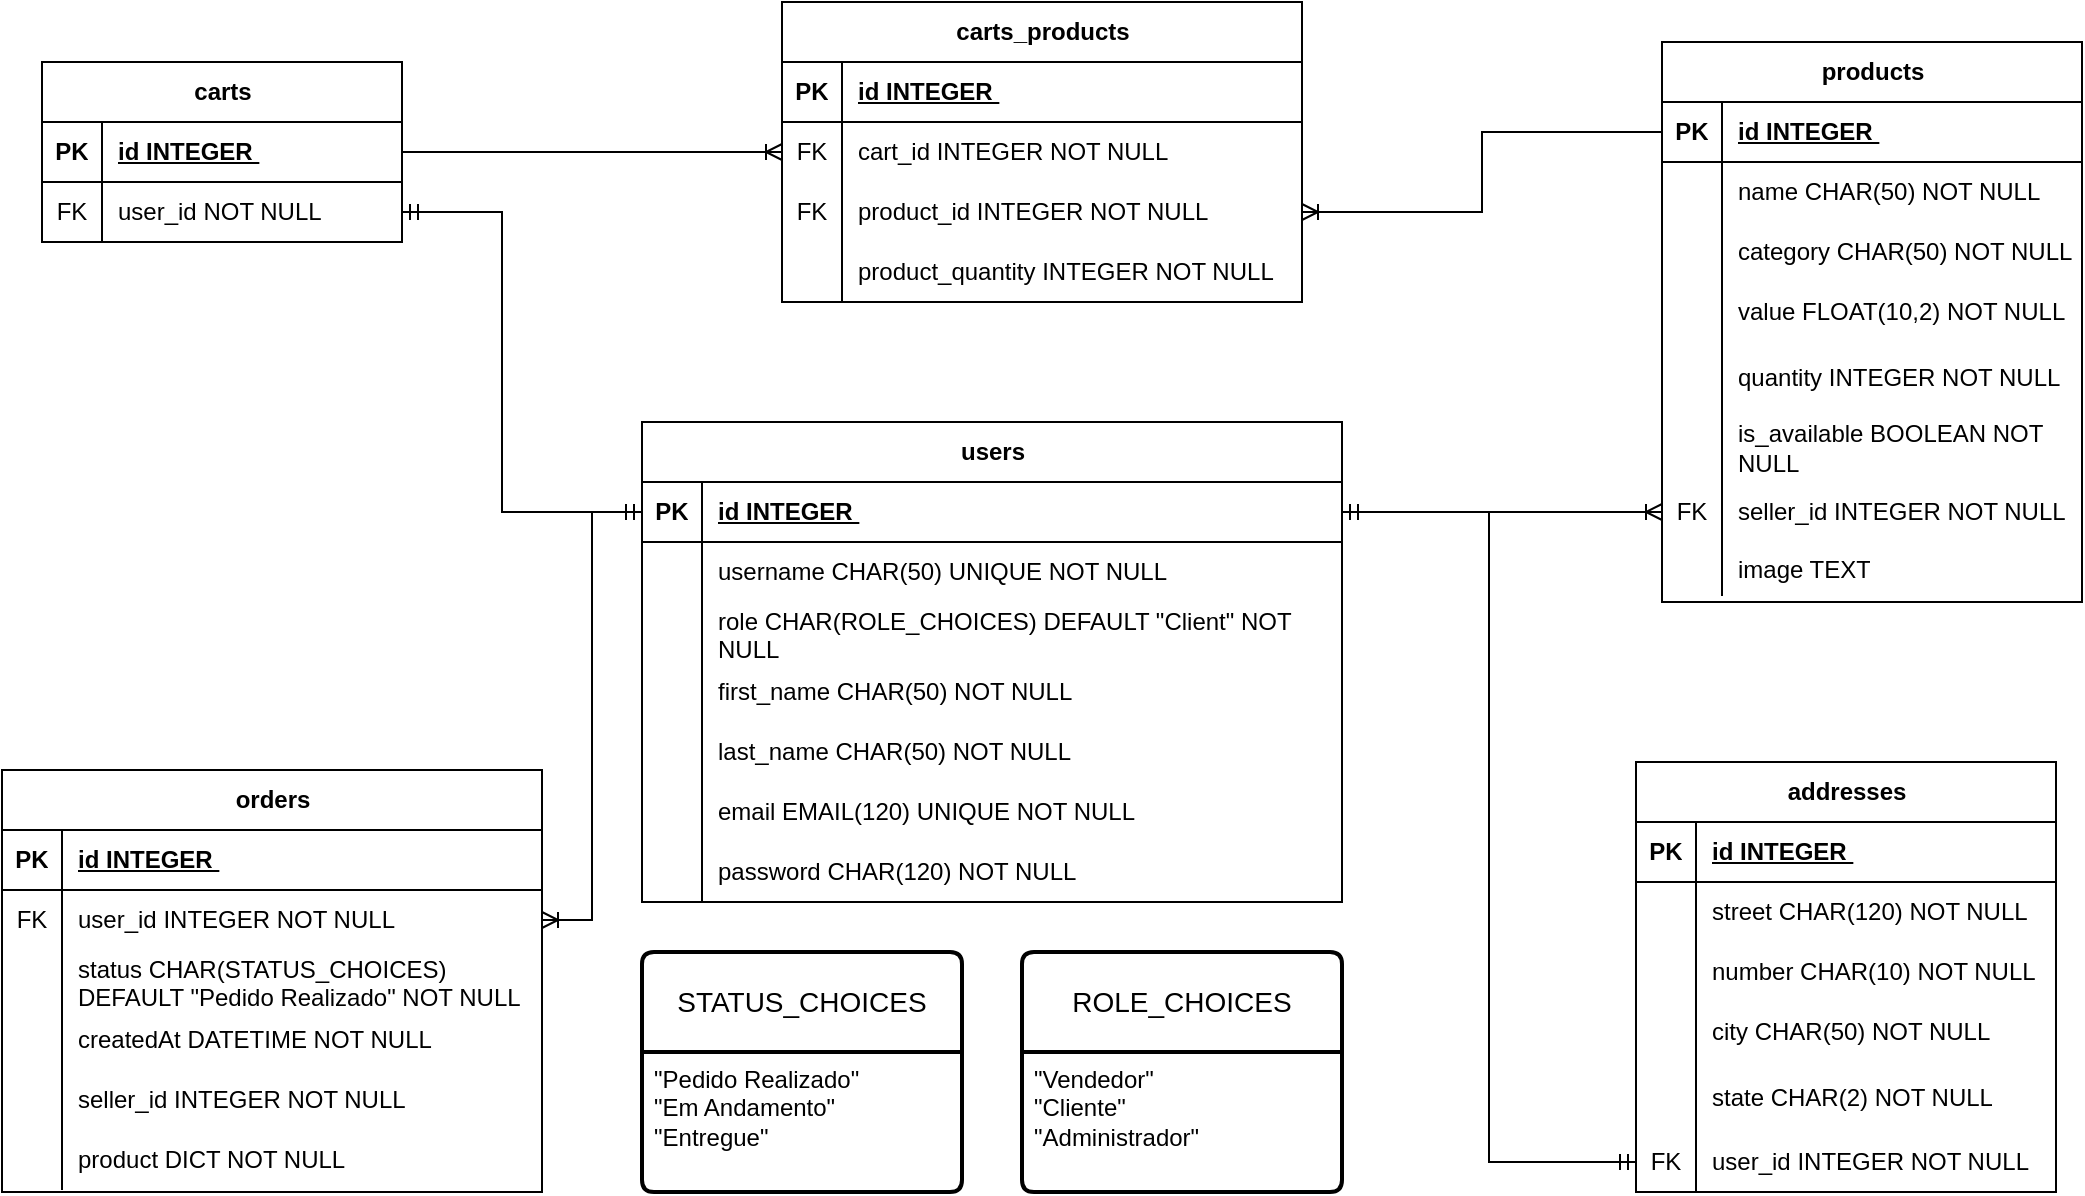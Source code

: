 <mxfile version="21.2.7" type="google">
  <diagram name="Página-1" id="wiOnTfzAN_VWHXaBiner">
    <mxGraphModel grid="1" page="1" gridSize="10" guides="1" tooltips="1" connect="1" arrows="1" fold="1" pageScale="1" pageWidth="827" pageHeight="1169" math="0" shadow="0">
      <root>
        <mxCell id="0" />
        <mxCell id="1" parent="0" />
        <mxCell id="f3DHk12Ng8dLgHjYVLxS-56" value="users" style="shape=table;startSize=30;container=1;collapsible=1;childLayout=tableLayout;fixedRows=1;rowLines=0;fontStyle=1;align=center;resizeLast=1;html=1;" vertex="1" parent="1">
          <mxGeometry x="330" y="250" width="350" height="240" as="geometry" />
        </mxCell>
        <mxCell id="f3DHk12Ng8dLgHjYVLxS-57" value="" style="shape=tableRow;horizontal=0;startSize=0;swimlaneHead=0;swimlaneBody=0;fillColor=none;collapsible=0;dropTarget=0;points=[[0,0.5],[1,0.5]];portConstraint=eastwest;top=0;left=0;right=0;bottom=1;" vertex="1" parent="f3DHk12Ng8dLgHjYVLxS-56">
          <mxGeometry y="30" width="350" height="30" as="geometry" />
        </mxCell>
        <mxCell id="f3DHk12Ng8dLgHjYVLxS-58" value="PK" style="shape=partialRectangle;connectable=0;fillColor=none;top=0;left=0;bottom=0;right=0;fontStyle=1;overflow=hidden;whiteSpace=wrap;html=1;" vertex="1" parent="f3DHk12Ng8dLgHjYVLxS-57">
          <mxGeometry width="30" height="30" as="geometry">
            <mxRectangle width="30" height="30" as="alternateBounds" />
          </mxGeometry>
        </mxCell>
        <mxCell id="f3DHk12Ng8dLgHjYVLxS-59" value="id INTEGER&amp;nbsp;" style="shape=partialRectangle;connectable=0;fillColor=none;top=0;left=0;bottom=0;right=0;align=left;spacingLeft=6;fontStyle=5;overflow=hidden;whiteSpace=wrap;html=1;" vertex="1" parent="f3DHk12Ng8dLgHjYVLxS-57">
          <mxGeometry x="30" width="320" height="30" as="geometry">
            <mxRectangle width="320" height="30" as="alternateBounds" />
          </mxGeometry>
        </mxCell>
        <mxCell id="f3DHk12Ng8dLgHjYVLxS-63" value="" style="shape=tableRow;horizontal=0;startSize=0;swimlaneHead=0;swimlaneBody=0;fillColor=none;collapsible=0;dropTarget=0;points=[[0,0.5],[1,0.5]];portConstraint=eastwest;top=0;left=0;right=0;bottom=0;" vertex="1" parent="f3DHk12Ng8dLgHjYVLxS-56">
          <mxGeometry y="60" width="350" height="30" as="geometry" />
        </mxCell>
        <mxCell id="f3DHk12Ng8dLgHjYVLxS-64" value="" style="shape=partialRectangle;connectable=0;fillColor=none;top=0;left=0;bottom=0;right=0;editable=1;overflow=hidden;whiteSpace=wrap;html=1;" vertex="1" parent="f3DHk12Ng8dLgHjYVLxS-63">
          <mxGeometry width="30" height="30" as="geometry">
            <mxRectangle width="30" height="30" as="alternateBounds" />
          </mxGeometry>
        </mxCell>
        <mxCell id="f3DHk12Ng8dLgHjYVLxS-65" value="username CHAR(50) UNIQUE NOT NULL" style="shape=partialRectangle;connectable=0;fillColor=none;top=0;left=0;bottom=0;right=0;align=left;spacingLeft=6;overflow=hidden;whiteSpace=wrap;html=1;" vertex="1" parent="f3DHk12Ng8dLgHjYVLxS-63">
          <mxGeometry x="30" width="320" height="30" as="geometry">
            <mxRectangle width="320" height="30" as="alternateBounds" />
          </mxGeometry>
        </mxCell>
        <mxCell id="f3DHk12Ng8dLgHjYVLxS-69" value="" style="shape=tableRow;horizontal=0;startSize=0;swimlaneHead=0;swimlaneBody=0;fillColor=none;collapsible=0;dropTarget=0;points=[[0,0.5],[1,0.5]];portConstraint=eastwest;top=0;left=0;right=0;bottom=0;" vertex="1" parent="f3DHk12Ng8dLgHjYVLxS-56">
          <mxGeometry y="90" width="350" height="30" as="geometry" />
        </mxCell>
        <mxCell id="f3DHk12Ng8dLgHjYVLxS-70" value="" style="shape=partialRectangle;connectable=0;fillColor=none;top=0;left=0;bottom=0;right=0;editable=1;overflow=hidden;whiteSpace=wrap;html=1;" vertex="1" parent="f3DHk12Ng8dLgHjYVLxS-69">
          <mxGeometry width="30" height="30" as="geometry">
            <mxRectangle width="30" height="30" as="alternateBounds" />
          </mxGeometry>
        </mxCell>
        <mxCell id="f3DHk12Ng8dLgHjYVLxS-71" value="role CHAR(ROLE_CHOICES) DEFAULT &quot;Client&quot; NOT NULL" style="shape=partialRectangle;connectable=0;fillColor=none;top=0;left=0;bottom=0;right=0;align=left;spacingLeft=6;overflow=hidden;whiteSpace=wrap;html=1;" vertex="1" parent="f3DHk12Ng8dLgHjYVLxS-69">
          <mxGeometry x="30" width="320" height="30" as="geometry">
            <mxRectangle width="320" height="30" as="alternateBounds" />
          </mxGeometry>
        </mxCell>
        <mxCell id="f3DHk12Ng8dLgHjYVLxS-72" value="" style="shape=tableRow;horizontal=0;startSize=0;swimlaneHead=0;swimlaneBody=0;fillColor=none;collapsible=0;dropTarget=0;points=[[0,0.5],[1,0.5]];portConstraint=eastwest;top=0;left=0;right=0;bottom=0;" vertex="1" parent="f3DHk12Ng8dLgHjYVLxS-56">
          <mxGeometry y="120" width="350" height="30" as="geometry" />
        </mxCell>
        <mxCell id="f3DHk12Ng8dLgHjYVLxS-73" value="" style="shape=partialRectangle;connectable=0;fillColor=none;top=0;left=0;bottom=0;right=0;editable=1;overflow=hidden;whiteSpace=wrap;html=1;" vertex="1" parent="f3DHk12Ng8dLgHjYVLxS-72">
          <mxGeometry width="30" height="30" as="geometry">
            <mxRectangle width="30" height="30" as="alternateBounds" />
          </mxGeometry>
        </mxCell>
        <mxCell id="f3DHk12Ng8dLgHjYVLxS-74" value="first_name CHAR(50) NOT NULL" style="shape=partialRectangle;connectable=0;fillColor=none;top=0;left=0;bottom=0;right=0;align=left;spacingLeft=6;overflow=hidden;whiteSpace=wrap;html=1;" vertex="1" parent="f3DHk12Ng8dLgHjYVLxS-72">
          <mxGeometry x="30" width="320" height="30" as="geometry">
            <mxRectangle width="320" height="30" as="alternateBounds" />
          </mxGeometry>
        </mxCell>
        <mxCell id="f3DHk12Ng8dLgHjYVLxS-94" value="" style="shape=tableRow;horizontal=0;startSize=0;swimlaneHead=0;swimlaneBody=0;fillColor=none;collapsible=0;dropTarget=0;points=[[0,0.5],[1,0.5]];portConstraint=eastwest;top=0;left=0;right=0;bottom=0;" vertex="1" parent="f3DHk12Ng8dLgHjYVLxS-56">
          <mxGeometry y="150" width="350" height="30" as="geometry" />
        </mxCell>
        <mxCell id="f3DHk12Ng8dLgHjYVLxS-95" value="" style="shape=partialRectangle;connectable=0;fillColor=none;top=0;left=0;bottom=0;right=0;editable=1;overflow=hidden;whiteSpace=wrap;html=1;" vertex="1" parent="f3DHk12Ng8dLgHjYVLxS-94">
          <mxGeometry width="30" height="30" as="geometry">
            <mxRectangle width="30" height="30" as="alternateBounds" />
          </mxGeometry>
        </mxCell>
        <mxCell id="f3DHk12Ng8dLgHjYVLxS-96" value="last_name CHAR(50) NOT NULL" style="shape=partialRectangle;connectable=0;fillColor=none;top=0;left=0;bottom=0;right=0;align=left;spacingLeft=6;overflow=hidden;whiteSpace=wrap;html=1;" vertex="1" parent="f3DHk12Ng8dLgHjYVLxS-94">
          <mxGeometry x="30" width="320" height="30" as="geometry">
            <mxRectangle width="320" height="30" as="alternateBounds" />
          </mxGeometry>
        </mxCell>
        <mxCell id="f3DHk12Ng8dLgHjYVLxS-119" value="" style="shape=tableRow;horizontal=0;startSize=0;swimlaneHead=0;swimlaneBody=0;fillColor=none;collapsible=0;dropTarget=0;points=[[0,0.5],[1,0.5]];portConstraint=eastwest;top=0;left=0;right=0;bottom=0;" vertex="1" parent="f3DHk12Ng8dLgHjYVLxS-56">
          <mxGeometry y="180" width="350" height="30" as="geometry" />
        </mxCell>
        <mxCell id="f3DHk12Ng8dLgHjYVLxS-120" value="" style="shape=partialRectangle;connectable=0;fillColor=none;top=0;left=0;bottom=0;right=0;editable=1;overflow=hidden;whiteSpace=wrap;html=1;" vertex="1" parent="f3DHk12Ng8dLgHjYVLxS-119">
          <mxGeometry width="30" height="30" as="geometry">
            <mxRectangle width="30" height="30" as="alternateBounds" />
          </mxGeometry>
        </mxCell>
        <mxCell id="f3DHk12Ng8dLgHjYVLxS-121" value="email EMAIL(120) UNIQUE NOT NULL" style="shape=partialRectangle;connectable=0;fillColor=none;top=0;left=0;bottom=0;right=0;align=left;spacingLeft=6;overflow=hidden;whiteSpace=wrap;html=1;" vertex="1" parent="f3DHk12Ng8dLgHjYVLxS-119">
          <mxGeometry x="30" width="320" height="30" as="geometry">
            <mxRectangle width="320" height="30" as="alternateBounds" />
          </mxGeometry>
        </mxCell>
        <mxCell id="f3DHk12Ng8dLgHjYVLxS-122" value="" style="shape=tableRow;horizontal=0;startSize=0;swimlaneHead=0;swimlaneBody=0;fillColor=none;collapsible=0;dropTarget=0;points=[[0,0.5],[1,0.5]];portConstraint=eastwest;top=0;left=0;right=0;bottom=0;" vertex="1" parent="f3DHk12Ng8dLgHjYVLxS-56">
          <mxGeometry y="210" width="350" height="30" as="geometry" />
        </mxCell>
        <mxCell id="f3DHk12Ng8dLgHjYVLxS-123" value="" style="shape=partialRectangle;connectable=0;fillColor=none;top=0;left=0;bottom=0;right=0;editable=1;overflow=hidden;whiteSpace=wrap;html=1;" vertex="1" parent="f3DHk12Ng8dLgHjYVLxS-122">
          <mxGeometry width="30" height="30" as="geometry">
            <mxRectangle width="30" height="30" as="alternateBounds" />
          </mxGeometry>
        </mxCell>
        <mxCell id="f3DHk12Ng8dLgHjYVLxS-124" value="password CHAR(120) NOT NULL" style="shape=partialRectangle;connectable=0;fillColor=none;top=0;left=0;bottom=0;right=0;align=left;spacingLeft=6;overflow=hidden;whiteSpace=wrap;html=1;" vertex="1" parent="f3DHk12Ng8dLgHjYVLxS-122">
          <mxGeometry x="30" width="320" height="30" as="geometry">
            <mxRectangle width="320" height="30" as="alternateBounds" />
          </mxGeometry>
        </mxCell>
        <mxCell id="f3DHk12Ng8dLgHjYVLxS-126" value="addresses" style="shape=table;startSize=30;container=1;collapsible=1;childLayout=tableLayout;fixedRows=1;rowLines=0;fontStyle=1;align=center;resizeLast=1;html=1;" vertex="1" parent="1">
          <mxGeometry x="827" y="420" width="210" height="215" as="geometry" />
        </mxCell>
        <mxCell id="f3DHk12Ng8dLgHjYVLxS-127" value="" style="shape=tableRow;horizontal=0;startSize=0;swimlaneHead=0;swimlaneBody=0;fillColor=none;collapsible=0;dropTarget=0;points=[[0,0.5],[1,0.5]];portConstraint=eastwest;top=0;left=0;right=0;bottom=1;" vertex="1" parent="f3DHk12Ng8dLgHjYVLxS-126">
          <mxGeometry y="30" width="210" height="30" as="geometry" />
        </mxCell>
        <mxCell id="f3DHk12Ng8dLgHjYVLxS-128" value="PK" style="shape=partialRectangle;connectable=0;fillColor=none;top=0;left=0;bottom=0;right=0;fontStyle=1;overflow=hidden;whiteSpace=wrap;html=1;" vertex="1" parent="f3DHk12Ng8dLgHjYVLxS-127">
          <mxGeometry width="30" height="30" as="geometry">
            <mxRectangle width="30" height="30" as="alternateBounds" />
          </mxGeometry>
        </mxCell>
        <mxCell id="f3DHk12Ng8dLgHjYVLxS-129" value="id INTEGER&amp;nbsp;" style="shape=partialRectangle;connectable=0;fillColor=none;top=0;left=0;bottom=0;right=0;align=left;spacingLeft=6;fontStyle=5;overflow=hidden;whiteSpace=wrap;html=1;" vertex="1" parent="f3DHk12Ng8dLgHjYVLxS-127">
          <mxGeometry x="30" width="180" height="30" as="geometry">
            <mxRectangle width="180" height="30" as="alternateBounds" />
          </mxGeometry>
        </mxCell>
        <mxCell id="f3DHk12Ng8dLgHjYVLxS-130" value="" style="shape=tableRow;horizontal=0;startSize=0;swimlaneHead=0;swimlaneBody=0;fillColor=none;collapsible=0;dropTarget=0;points=[[0,0.5],[1,0.5]];portConstraint=eastwest;top=0;left=0;right=0;bottom=0;" vertex="1" parent="f3DHk12Ng8dLgHjYVLxS-126">
          <mxGeometry y="60" width="210" height="30" as="geometry" />
        </mxCell>
        <mxCell id="f3DHk12Ng8dLgHjYVLxS-131" value="" style="shape=partialRectangle;connectable=0;fillColor=none;top=0;left=0;bottom=0;right=0;editable=1;overflow=hidden;whiteSpace=wrap;html=1;" vertex="1" parent="f3DHk12Ng8dLgHjYVLxS-130">
          <mxGeometry width="30" height="30" as="geometry">
            <mxRectangle width="30" height="30" as="alternateBounds" />
          </mxGeometry>
        </mxCell>
        <mxCell id="f3DHk12Ng8dLgHjYVLxS-132" value="street CHAR(120) NOT NULL" style="shape=partialRectangle;connectable=0;fillColor=none;top=0;left=0;bottom=0;right=0;align=left;spacingLeft=6;overflow=hidden;whiteSpace=wrap;html=1;" vertex="1" parent="f3DHk12Ng8dLgHjYVLxS-130">
          <mxGeometry x="30" width="180" height="30" as="geometry">
            <mxRectangle width="180" height="30" as="alternateBounds" />
          </mxGeometry>
        </mxCell>
        <mxCell id="f3DHk12Ng8dLgHjYVLxS-133" value="" style="shape=tableRow;horizontal=0;startSize=0;swimlaneHead=0;swimlaneBody=0;fillColor=none;collapsible=0;dropTarget=0;points=[[0,0.5],[1,0.5]];portConstraint=eastwest;top=0;left=0;right=0;bottom=0;" vertex="1" parent="f3DHk12Ng8dLgHjYVLxS-126">
          <mxGeometry y="90" width="210" height="30" as="geometry" />
        </mxCell>
        <mxCell id="f3DHk12Ng8dLgHjYVLxS-134" value="" style="shape=partialRectangle;connectable=0;fillColor=none;top=0;left=0;bottom=0;right=0;editable=1;overflow=hidden;whiteSpace=wrap;html=1;" vertex="1" parent="f3DHk12Ng8dLgHjYVLxS-133">
          <mxGeometry width="30" height="30" as="geometry">
            <mxRectangle width="30" height="30" as="alternateBounds" />
          </mxGeometry>
        </mxCell>
        <mxCell id="f3DHk12Ng8dLgHjYVLxS-135" value="number CHAR(10) NOT NULL" style="shape=partialRectangle;connectable=0;fillColor=none;top=0;left=0;bottom=0;right=0;align=left;spacingLeft=6;overflow=hidden;whiteSpace=wrap;html=1;" vertex="1" parent="f3DHk12Ng8dLgHjYVLxS-133">
          <mxGeometry x="30" width="180" height="30" as="geometry">
            <mxRectangle width="180" height="30" as="alternateBounds" />
          </mxGeometry>
        </mxCell>
        <mxCell id="f3DHk12Ng8dLgHjYVLxS-139" value="" style="shape=tableRow;horizontal=0;startSize=0;swimlaneHead=0;swimlaneBody=0;fillColor=none;collapsible=0;dropTarget=0;points=[[0,0.5],[1,0.5]];portConstraint=eastwest;top=0;left=0;right=0;bottom=0;" vertex="1" parent="f3DHk12Ng8dLgHjYVLxS-126">
          <mxGeometry y="120" width="210" height="30" as="geometry" />
        </mxCell>
        <mxCell id="f3DHk12Ng8dLgHjYVLxS-140" value="" style="shape=partialRectangle;connectable=0;fillColor=none;top=0;left=0;bottom=0;right=0;editable=1;overflow=hidden;whiteSpace=wrap;html=1;" vertex="1" parent="f3DHk12Ng8dLgHjYVLxS-139">
          <mxGeometry width="30" height="30" as="geometry">
            <mxRectangle width="30" height="30" as="alternateBounds" />
          </mxGeometry>
        </mxCell>
        <mxCell id="f3DHk12Ng8dLgHjYVLxS-141" value="city CHAR(50) NOT NULL" style="shape=partialRectangle;connectable=0;fillColor=none;top=0;left=0;bottom=0;right=0;align=left;spacingLeft=6;overflow=hidden;whiteSpace=wrap;html=1;" vertex="1" parent="f3DHk12Ng8dLgHjYVLxS-139">
          <mxGeometry x="30" width="180" height="30" as="geometry">
            <mxRectangle width="180" height="30" as="alternateBounds" />
          </mxGeometry>
        </mxCell>
        <mxCell id="f3DHk12Ng8dLgHjYVLxS-142" value="" style="shape=tableRow;horizontal=0;startSize=0;swimlaneHead=0;swimlaneBody=0;fillColor=none;collapsible=0;dropTarget=0;points=[[0,0.5],[1,0.5]];portConstraint=eastwest;top=0;left=0;right=0;bottom=0;" vertex="1" parent="f3DHk12Ng8dLgHjYVLxS-126">
          <mxGeometry y="150" width="210" height="35" as="geometry" />
        </mxCell>
        <mxCell id="f3DHk12Ng8dLgHjYVLxS-143" value="" style="shape=partialRectangle;connectable=0;fillColor=none;top=0;left=0;bottom=0;right=0;editable=1;overflow=hidden;whiteSpace=wrap;html=1;" vertex="1" parent="f3DHk12Ng8dLgHjYVLxS-142">
          <mxGeometry width="30" height="35" as="geometry">
            <mxRectangle width="30" height="35" as="alternateBounds" />
          </mxGeometry>
        </mxCell>
        <mxCell id="f3DHk12Ng8dLgHjYVLxS-144" value="state CHAR(2) NOT NULL" style="shape=partialRectangle;connectable=0;fillColor=none;top=0;left=0;bottom=0;right=0;align=left;spacingLeft=6;overflow=hidden;whiteSpace=wrap;html=1;" vertex="1" parent="f3DHk12Ng8dLgHjYVLxS-142">
          <mxGeometry x="30" width="180" height="35" as="geometry">
            <mxRectangle width="180" height="35" as="alternateBounds" />
          </mxGeometry>
        </mxCell>
        <mxCell id="f3DHk12Ng8dLgHjYVLxS-136" value="" style="shape=tableRow;horizontal=0;startSize=0;swimlaneHead=0;swimlaneBody=0;fillColor=none;collapsible=0;dropTarget=0;points=[[0,0.5],[1,0.5]];portConstraint=eastwest;top=0;left=0;right=0;bottom=0;" vertex="1" parent="f3DHk12Ng8dLgHjYVLxS-126">
          <mxGeometry y="185" width="210" height="30" as="geometry" />
        </mxCell>
        <mxCell id="f3DHk12Ng8dLgHjYVLxS-137" value="FK" style="shape=partialRectangle;connectable=0;fillColor=none;top=0;left=0;bottom=0;right=0;editable=1;overflow=hidden;whiteSpace=wrap;html=1;" vertex="1" parent="f3DHk12Ng8dLgHjYVLxS-136">
          <mxGeometry width="30" height="30" as="geometry">
            <mxRectangle width="30" height="30" as="alternateBounds" />
          </mxGeometry>
        </mxCell>
        <mxCell id="f3DHk12Ng8dLgHjYVLxS-138" value="user_id INTEGER NOT NULL" style="shape=partialRectangle;connectable=0;fillColor=none;top=0;left=0;bottom=0;right=0;align=left;spacingLeft=6;overflow=hidden;whiteSpace=wrap;html=1;" vertex="1" parent="f3DHk12Ng8dLgHjYVLxS-136">
          <mxGeometry x="30" width="180" height="30" as="geometry">
            <mxRectangle width="180" height="30" as="alternateBounds" />
          </mxGeometry>
        </mxCell>
        <mxCell id="f3DHk12Ng8dLgHjYVLxS-152" value="products" style="shape=table;startSize=30;container=1;collapsible=1;childLayout=tableLayout;fixedRows=1;rowLines=0;fontStyle=1;align=center;resizeLast=1;html=1;" vertex="1" parent="1">
          <mxGeometry x="840" y="60" width="210" height="280" as="geometry" />
        </mxCell>
        <mxCell id="f3DHk12Ng8dLgHjYVLxS-153" value="" style="shape=tableRow;horizontal=0;startSize=0;swimlaneHead=0;swimlaneBody=0;fillColor=none;collapsible=0;dropTarget=0;points=[[0,0.5],[1,0.5]];portConstraint=eastwest;top=0;left=0;right=0;bottom=1;" vertex="1" parent="f3DHk12Ng8dLgHjYVLxS-152">
          <mxGeometry y="30" width="210" height="30" as="geometry" />
        </mxCell>
        <mxCell id="f3DHk12Ng8dLgHjYVLxS-154" value="PK" style="shape=partialRectangle;connectable=0;fillColor=none;top=0;left=0;bottom=0;right=0;fontStyle=1;overflow=hidden;whiteSpace=wrap;html=1;" vertex="1" parent="f3DHk12Ng8dLgHjYVLxS-153">
          <mxGeometry width="30" height="30" as="geometry">
            <mxRectangle width="30" height="30" as="alternateBounds" />
          </mxGeometry>
        </mxCell>
        <mxCell id="f3DHk12Ng8dLgHjYVLxS-155" value="id INTEGER&amp;nbsp;" style="shape=partialRectangle;connectable=0;fillColor=none;top=0;left=0;bottom=0;right=0;align=left;spacingLeft=6;fontStyle=5;overflow=hidden;whiteSpace=wrap;html=1;" vertex="1" parent="f3DHk12Ng8dLgHjYVLxS-153">
          <mxGeometry x="30" width="180" height="30" as="geometry">
            <mxRectangle width="180" height="30" as="alternateBounds" />
          </mxGeometry>
        </mxCell>
        <mxCell id="f3DHk12Ng8dLgHjYVLxS-156" value="" style="shape=tableRow;horizontal=0;startSize=0;swimlaneHead=0;swimlaneBody=0;fillColor=none;collapsible=0;dropTarget=0;points=[[0,0.5],[1,0.5]];portConstraint=eastwest;top=0;left=0;right=0;bottom=0;" vertex="1" parent="f3DHk12Ng8dLgHjYVLxS-152">
          <mxGeometry y="60" width="210" height="30" as="geometry" />
        </mxCell>
        <mxCell id="f3DHk12Ng8dLgHjYVLxS-157" value="" style="shape=partialRectangle;connectable=0;fillColor=none;top=0;left=0;bottom=0;right=0;editable=1;overflow=hidden;whiteSpace=wrap;html=1;" vertex="1" parent="f3DHk12Ng8dLgHjYVLxS-156">
          <mxGeometry width="30" height="30" as="geometry">
            <mxRectangle width="30" height="30" as="alternateBounds" />
          </mxGeometry>
        </mxCell>
        <mxCell id="f3DHk12Ng8dLgHjYVLxS-158" value="name CHAR(50) NOT NULL" style="shape=partialRectangle;connectable=0;fillColor=none;top=0;left=0;bottom=0;right=0;align=left;spacingLeft=6;overflow=hidden;whiteSpace=wrap;html=1;" vertex="1" parent="f3DHk12Ng8dLgHjYVLxS-156">
          <mxGeometry x="30" width="180" height="30" as="geometry">
            <mxRectangle width="180" height="30" as="alternateBounds" />
          </mxGeometry>
        </mxCell>
        <mxCell id="f3DHk12Ng8dLgHjYVLxS-159" value="" style="shape=tableRow;horizontal=0;startSize=0;swimlaneHead=0;swimlaneBody=0;fillColor=none;collapsible=0;dropTarget=0;points=[[0,0.5],[1,0.5]];portConstraint=eastwest;top=0;left=0;right=0;bottom=0;" vertex="1" parent="f3DHk12Ng8dLgHjYVLxS-152">
          <mxGeometry y="90" width="210" height="30" as="geometry" />
        </mxCell>
        <mxCell id="f3DHk12Ng8dLgHjYVLxS-160" value="" style="shape=partialRectangle;connectable=0;fillColor=none;top=0;left=0;bottom=0;right=0;editable=1;overflow=hidden;whiteSpace=wrap;html=1;" vertex="1" parent="f3DHk12Ng8dLgHjYVLxS-159">
          <mxGeometry width="30" height="30" as="geometry">
            <mxRectangle width="30" height="30" as="alternateBounds" />
          </mxGeometry>
        </mxCell>
        <mxCell id="f3DHk12Ng8dLgHjYVLxS-161" value="category CHAR(50) NOT NULL" style="shape=partialRectangle;connectable=0;fillColor=none;top=0;left=0;bottom=0;right=0;align=left;spacingLeft=6;overflow=hidden;whiteSpace=wrap;html=1;" vertex="1" parent="f3DHk12Ng8dLgHjYVLxS-159">
          <mxGeometry x="30" width="180" height="30" as="geometry">
            <mxRectangle width="180" height="30" as="alternateBounds" />
          </mxGeometry>
        </mxCell>
        <mxCell id="f3DHk12Ng8dLgHjYVLxS-165" value="" style="shape=tableRow;horizontal=0;startSize=0;swimlaneHead=0;swimlaneBody=0;fillColor=none;collapsible=0;dropTarget=0;points=[[0,0.5],[1,0.5]];portConstraint=eastwest;top=0;left=0;right=0;bottom=0;" vertex="1" parent="f3DHk12Ng8dLgHjYVLxS-152">
          <mxGeometry y="120" width="210" height="30" as="geometry" />
        </mxCell>
        <mxCell id="f3DHk12Ng8dLgHjYVLxS-166" value="" style="shape=partialRectangle;connectable=0;fillColor=none;top=0;left=0;bottom=0;right=0;editable=1;overflow=hidden;whiteSpace=wrap;html=1;" vertex="1" parent="f3DHk12Ng8dLgHjYVLxS-165">
          <mxGeometry width="30" height="30" as="geometry">
            <mxRectangle width="30" height="30" as="alternateBounds" />
          </mxGeometry>
        </mxCell>
        <mxCell id="f3DHk12Ng8dLgHjYVLxS-167" value="value FLOAT(10,2) NOT NULL" style="shape=partialRectangle;connectable=0;fillColor=none;top=0;left=0;bottom=0;right=0;align=left;spacingLeft=6;overflow=hidden;whiteSpace=wrap;html=1;" vertex="1" parent="f3DHk12Ng8dLgHjYVLxS-165">
          <mxGeometry x="30" width="180" height="30" as="geometry">
            <mxRectangle width="180" height="30" as="alternateBounds" />
          </mxGeometry>
        </mxCell>
        <mxCell id="f3DHk12Ng8dLgHjYVLxS-168" value="" style="shape=tableRow;horizontal=0;startSize=0;swimlaneHead=0;swimlaneBody=0;fillColor=none;collapsible=0;dropTarget=0;points=[[0,0.5],[1,0.5]];portConstraint=eastwest;top=0;left=0;right=0;bottom=0;" vertex="1" parent="f3DHk12Ng8dLgHjYVLxS-152">
          <mxGeometry y="150" width="210" height="35" as="geometry" />
        </mxCell>
        <mxCell id="f3DHk12Ng8dLgHjYVLxS-169" value="" style="shape=partialRectangle;connectable=0;fillColor=none;top=0;left=0;bottom=0;right=0;editable=1;overflow=hidden;whiteSpace=wrap;html=1;" vertex="1" parent="f3DHk12Ng8dLgHjYVLxS-168">
          <mxGeometry width="30" height="35" as="geometry">
            <mxRectangle width="30" height="35" as="alternateBounds" />
          </mxGeometry>
        </mxCell>
        <mxCell id="f3DHk12Ng8dLgHjYVLxS-170" value="quantity INTEGER NOT NULL" style="shape=partialRectangle;connectable=0;fillColor=none;top=0;left=0;bottom=0;right=0;align=left;spacingLeft=6;overflow=hidden;whiteSpace=wrap;html=1;" vertex="1" parent="f3DHk12Ng8dLgHjYVLxS-168">
          <mxGeometry x="30" width="180" height="35" as="geometry">
            <mxRectangle width="180" height="35" as="alternateBounds" />
          </mxGeometry>
        </mxCell>
        <mxCell id="f3DHk12Ng8dLgHjYVLxS-171" value="" style="shape=tableRow;horizontal=0;startSize=0;swimlaneHead=0;swimlaneBody=0;fillColor=none;collapsible=0;dropTarget=0;points=[[0,0.5],[1,0.5]];portConstraint=eastwest;top=0;left=0;right=0;bottom=0;" vertex="1" parent="f3DHk12Ng8dLgHjYVLxS-152">
          <mxGeometry y="185" width="210" height="35" as="geometry" />
        </mxCell>
        <mxCell id="f3DHk12Ng8dLgHjYVLxS-172" value="" style="shape=partialRectangle;connectable=0;fillColor=none;top=0;left=0;bottom=0;right=0;editable=1;overflow=hidden;whiteSpace=wrap;html=1;" vertex="1" parent="f3DHk12Ng8dLgHjYVLxS-171">
          <mxGeometry width="30" height="35" as="geometry">
            <mxRectangle width="30" height="35" as="alternateBounds" />
          </mxGeometry>
        </mxCell>
        <mxCell id="f3DHk12Ng8dLgHjYVLxS-173" value="is_available BOOLEAN NOT NULL" style="shape=partialRectangle;connectable=0;fillColor=none;top=0;left=0;bottom=0;right=0;align=left;spacingLeft=6;overflow=hidden;whiteSpace=wrap;html=1;" vertex="1" parent="f3DHk12Ng8dLgHjYVLxS-171">
          <mxGeometry x="30" width="180" height="35" as="geometry">
            <mxRectangle width="180" height="35" as="alternateBounds" />
          </mxGeometry>
        </mxCell>
        <mxCell id="f3DHk12Ng8dLgHjYVLxS-162" value="" style="shape=tableRow;horizontal=0;startSize=0;swimlaneHead=0;swimlaneBody=0;fillColor=none;collapsible=0;dropTarget=0;points=[[0,0.5],[1,0.5]];portConstraint=eastwest;top=0;left=0;right=0;bottom=0;" vertex="1" parent="f3DHk12Ng8dLgHjYVLxS-152">
          <mxGeometry y="220" width="210" height="30" as="geometry" />
        </mxCell>
        <mxCell id="f3DHk12Ng8dLgHjYVLxS-163" value="FK" style="shape=partialRectangle;connectable=0;fillColor=none;top=0;left=0;bottom=0;right=0;editable=1;overflow=hidden;whiteSpace=wrap;html=1;" vertex="1" parent="f3DHk12Ng8dLgHjYVLxS-162">
          <mxGeometry width="30" height="30" as="geometry">
            <mxRectangle width="30" height="30" as="alternateBounds" />
          </mxGeometry>
        </mxCell>
        <mxCell id="f3DHk12Ng8dLgHjYVLxS-164" value="seller_id INTEGER NOT NULL" style="shape=partialRectangle;connectable=0;fillColor=none;top=0;left=0;bottom=0;right=0;align=left;spacingLeft=6;overflow=hidden;whiteSpace=wrap;html=1;" vertex="1" parent="f3DHk12Ng8dLgHjYVLxS-162">
          <mxGeometry x="30" width="180" height="30" as="geometry">
            <mxRectangle width="180" height="30" as="alternateBounds" />
          </mxGeometry>
        </mxCell>
        <mxCell id="f3DHk12Ng8dLgHjYVLxS-234" value="" style="shape=tableRow;horizontal=0;startSize=0;swimlaneHead=0;swimlaneBody=0;fillColor=none;collapsible=0;dropTarget=0;points=[[0,0.5],[1,0.5]];portConstraint=eastwest;top=0;left=0;right=0;bottom=0;" vertex="1" parent="f3DHk12Ng8dLgHjYVLxS-152">
          <mxGeometry y="250" width="210" height="27" as="geometry" />
        </mxCell>
        <mxCell id="f3DHk12Ng8dLgHjYVLxS-235" value="" style="shape=partialRectangle;connectable=0;fillColor=none;top=0;left=0;bottom=0;right=0;editable=1;overflow=hidden;whiteSpace=wrap;html=1;" vertex="1" parent="f3DHk12Ng8dLgHjYVLxS-234">
          <mxGeometry width="30" height="27" as="geometry">
            <mxRectangle width="30" height="27" as="alternateBounds" />
          </mxGeometry>
        </mxCell>
        <mxCell id="f3DHk12Ng8dLgHjYVLxS-236" value="image TEXT" style="shape=partialRectangle;connectable=0;fillColor=none;top=0;left=0;bottom=0;right=0;align=left;spacingLeft=6;overflow=hidden;whiteSpace=wrap;html=1;" vertex="1" parent="f3DHk12Ng8dLgHjYVLxS-234">
          <mxGeometry x="30" width="180" height="27" as="geometry">
            <mxRectangle width="180" height="27" as="alternateBounds" />
          </mxGeometry>
        </mxCell>
        <mxCell id="f3DHk12Ng8dLgHjYVLxS-193" value="carts" style="shape=table;startSize=30;container=1;collapsible=1;childLayout=tableLayout;fixedRows=1;rowLines=0;fontStyle=1;align=center;resizeLast=1;html=1;" vertex="1" parent="1">
          <mxGeometry x="30" y="70" width="180" height="90" as="geometry" />
        </mxCell>
        <mxCell id="f3DHk12Ng8dLgHjYVLxS-194" value="" style="shape=tableRow;horizontal=0;startSize=0;swimlaneHead=0;swimlaneBody=0;fillColor=none;collapsible=0;dropTarget=0;points=[[0,0.5],[1,0.5]];portConstraint=eastwest;top=0;left=0;right=0;bottom=1;" vertex="1" parent="f3DHk12Ng8dLgHjYVLxS-193">
          <mxGeometry y="30" width="180" height="30" as="geometry" />
        </mxCell>
        <mxCell id="f3DHk12Ng8dLgHjYVLxS-195" value="PK" style="shape=partialRectangle;connectable=0;fillColor=none;top=0;left=0;bottom=0;right=0;fontStyle=1;overflow=hidden;whiteSpace=wrap;html=1;" vertex="1" parent="f3DHk12Ng8dLgHjYVLxS-194">
          <mxGeometry width="30" height="30" as="geometry">
            <mxRectangle width="30" height="30" as="alternateBounds" />
          </mxGeometry>
        </mxCell>
        <mxCell id="f3DHk12Ng8dLgHjYVLxS-196" value="id INTEGER&amp;nbsp;" style="shape=partialRectangle;connectable=0;fillColor=none;top=0;left=0;bottom=0;right=0;align=left;spacingLeft=6;fontStyle=5;overflow=hidden;whiteSpace=wrap;html=1;" vertex="1" parent="f3DHk12Ng8dLgHjYVLxS-194">
          <mxGeometry x="30" width="150" height="30" as="geometry">
            <mxRectangle width="150" height="30" as="alternateBounds" />
          </mxGeometry>
        </mxCell>
        <mxCell id="f3DHk12Ng8dLgHjYVLxS-203" value="" style="shape=tableRow;horizontal=0;startSize=0;swimlaneHead=0;swimlaneBody=0;fillColor=none;collapsible=0;dropTarget=0;points=[[0,0.5],[1,0.5]];portConstraint=eastwest;top=0;left=0;right=0;bottom=0;" vertex="1" parent="f3DHk12Ng8dLgHjYVLxS-193">
          <mxGeometry y="60" width="180" height="30" as="geometry" />
        </mxCell>
        <mxCell id="f3DHk12Ng8dLgHjYVLxS-204" value="FK" style="shape=partialRectangle;connectable=0;fillColor=none;top=0;left=0;bottom=0;right=0;editable=1;overflow=hidden;whiteSpace=wrap;html=1;" vertex="1" parent="f3DHk12Ng8dLgHjYVLxS-203">
          <mxGeometry width="30" height="30" as="geometry">
            <mxRectangle width="30" height="30" as="alternateBounds" />
          </mxGeometry>
        </mxCell>
        <mxCell id="f3DHk12Ng8dLgHjYVLxS-205" value="user_id NOT NULL" style="shape=partialRectangle;connectable=0;fillColor=none;top=0;left=0;bottom=0;right=0;align=left;spacingLeft=6;overflow=hidden;whiteSpace=wrap;html=1;" vertex="1" parent="f3DHk12Ng8dLgHjYVLxS-203">
          <mxGeometry x="30" width="150" height="30" as="geometry">
            <mxRectangle width="150" height="30" as="alternateBounds" />
          </mxGeometry>
        </mxCell>
        <mxCell id="f3DHk12Ng8dLgHjYVLxS-212" value="carts_products" style="shape=table;startSize=30;container=1;collapsible=1;childLayout=tableLayout;fixedRows=1;rowLines=0;fontStyle=1;align=center;resizeLast=1;html=1;" vertex="1" parent="1">
          <mxGeometry x="400" y="40" width="260" height="150" as="geometry" />
        </mxCell>
        <mxCell id="f3DHk12Ng8dLgHjYVLxS-213" value="" style="shape=tableRow;horizontal=0;startSize=0;swimlaneHead=0;swimlaneBody=0;fillColor=none;collapsible=0;dropTarget=0;points=[[0,0.5],[1,0.5]];portConstraint=eastwest;top=0;left=0;right=0;bottom=1;" vertex="1" parent="f3DHk12Ng8dLgHjYVLxS-212">
          <mxGeometry y="30" width="260" height="30" as="geometry" />
        </mxCell>
        <mxCell id="f3DHk12Ng8dLgHjYVLxS-214" value="PK" style="shape=partialRectangle;connectable=0;fillColor=none;top=0;left=0;bottom=0;right=0;fontStyle=1;overflow=hidden;whiteSpace=wrap;html=1;" vertex="1" parent="f3DHk12Ng8dLgHjYVLxS-213">
          <mxGeometry width="30" height="30" as="geometry">
            <mxRectangle width="30" height="30" as="alternateBounds" />
          </mxGeometry>
        </mxCell>
        <mxCell id="f3DHk12Ng8dLgHjYVLxS-215" value="id INTEGER&amp;nbsp;" style="shape=partialRectangle;connectable=0;fillColor=none;top=0;left=0;bottom=0;right=0;align=left;spacingLeft=6;fontStyle=5;overflow=hidden;whiteSpace=wrap;html=1;" vertex="1" parent="f3DHk12Ng8dLgHjYVLxS-213">
          <mxGeometry x="30" width="230" height="30" as="geometry">
            <mxRectangle width="230" height="30" as="alternateBounds" />
          </mxGeometry>
        </mxCell>
        <mxCell id="f3DHk12Ng8dLgHjYVLxS-216" value="" style="shape=tableRow;horizontal=0;startSize=0;swimlaneHead=0;swimlaneBody=0;fillColor=none;collapsible=0;dropTarget=0;points=[[0,0.5],[1,0.5]];portConstraint=eastwest;top=0;left=0;right=0;bottom=0;" vertex="1" parent="f3DHk12Ng8dLgHjYVLxS-212">
          <mxGeometry y="60" width="260" height="30" as="geometry" />
        </mxCell>
        <mxCell id="f3DHk12Ng8dLgHjYVLxS-217" value="FK" style="shape=partialRectangle;connectable=0;fillColor=none;top=0;left=0;bottom=0;right=0;editable=1;overflow=hidden;whiteSpace=wrap;html=1;" vertex="1" parent="f3DHk12Ng8dLgHjYVLxS-216">
          <mxGeometry width="30" height="30" as="geometry">
            <mxRectangle width="30" height="30" as="alternateBounds" />
          </mxGeometry>
        </mxCell>
        <mxCell id="f3DHk12Ng8dLgHjYVLxS-218" value="cart_id INTEGER NOT NULL" style="shape=partialRectangle;connectable=0;fillColor=none;top=0;left=0;bottom=0;right=0;align=left;spacingLeft=6;overflow=hidden;whiteSpace=wrap;html=1;" vertex="1" parent="f3DHk12Ng8dLgHjYVLxS-216">
          <mxGeometry x="30" width="230" height="30" as="geometry">
            <mxRectangle width="230" height="30" as="alternateBounds" />
          </mxGeometry>
        </mxCell>
        <mxCell id="f3DHk12Ng8dLgHjYVLxS-219" value="" style="shape=tableRow;horizontal=0;startSize=0;swimlaneHead=0;swimlaneBody=0;fillColor=none;collapsible=0;dropTarget=0;points=[[0,0.5],[1,0.5]];portConstraint=eastwest;top=0;left=0;right=0;bottom=0;" vertex="1" parent="f3DHk12Ng8dLgHjYVLxS-212">
          <mxGeometry y="90" width="260" height="30" as="geometry" />
        </mxCell>
        <mxCell id="f3DHk12Ng8dLgHjYVLxS-220" value="FK" style="shape=partialRectangle;connectable=0;fillColor=none;top=0;left=0;bottom=0;right=0;editable=1;overflow=hidden;whiteSpace=wrap;html=1;" vertex="1" parent="f3DHk12Ng8dLgHjYVLxS-219">
          <mxGeometry width="30" height="30" as="geometry">
            <mxRectangle width="30" height="30" as="alternateBounds" />
          </mxGeometry>
        </mxCell>
        <mxCell id="f3DHk12Ng8dLgHjYVLxS-221" value="product_id INTEGER NOT NULL" style="shape=partialRectangle;connectable=0;fillColor=none;top=0;left=0;bottom=0;right=0;align=left;spacingLeft=6;overflow=hidden;whiteSpace=wrap;html=1;" vertex="1" parent="f3DHk12Ng8dLgHjYVLxS-219">
          <mxGeometry x="30" width="230" height="30" as="geometry">
            <mxRectangle width="230" height="30" as="alternateBounds" />
          </mxGeometry>
        </mxCell>
        <mxCell id="TNlj_hHe_Vxc_4D6M-OP-6" value="" style="shape=tableRow;horizontal=0;startSize=0;swimlaneHead=0;swimlaneBody=0;fillColor=none;collapsible=0;dropTarget=0;points=[[0,0.5],[1,0.5]];portConstraint=eastwest;top=0;left=0;right=0;bottom=0;" vertex="1" parent="f3DHk12Ng8dLgHjYVLxS-212">
          <mxGeometry y="120" width="260" height="30" as="geometry" />
        </mxCell>
        <mxCell id="TNlj_hHe_Vxc_4D6M-OP-7" value="" style="shape=partialRectangle;connectable=0;fillColor=none;top=0;left=0;bottom=0;right=0;editable=1;overflow=hidden;whiteSpace=wrap;html=1;" vertex="1" parent="TNlj_hHe_Vxc_4D6M-OP-6">
          <mxGeometry width="30" height="30" as="geometry">
            <mxRectangle width="30" height="30" as="alternateBounds" />
          </mxGeometry>
        </mxCell>
        <mxCell id="TNlj_hHe_Vxc_4D6M-OP-8" value="product_quantity INTEGER NOT NULL" style="shape=partialRectangle;connectable=0;fillColor=none;top=0;left=0;bottom=0;right=0;align=left;spacingLeft=6;overflow=hidden;whiteSpace=wrap;html=1;" vertex="1" parent="TNlj_hHe_Vxc_4D6M-OP-6">
          <mxGeometry x="30" width="230" height="30" as="geometry">
            <mxRectangle width="230" height="30" as="alternateBounds" />
          </mxGeometry>
        </mxCell>
        <mxCell id="f3DHk12Ng8dLgHjYVLxS-240" value="" style="fontSize=12;html=1;endArrow=ERmandOne;startArrow=ERmandOne;rounded=0;edgeStyle=elbowEdgeStyle;" edge="1" parent="1" source="f3DHk12Ng8dLgHjYVLxS-57" target="f3DHk12Ng8dLgHjYVLxS-136">
          <mxGeometry width="100" height="100" relative="1" as="geometry">
            <mxPoint x="380" y="420" as="sourcePoint" />
            <mxPoint x="530" y="500" as="targetPoint" />
          </mxGeometry>
        </mxCell>
        <mxCell id="f3DHk12Ng8dLgHjYVLxS-241" value="" style="edgeStyle=elbowEdgeStyle;fontSize=12;html=1;endArrow=ERoneToMany;rounded=0;" edge="1" parent="1" source="f3DHk12Ng8dLgHjYVLxS-153" target="f3DHk12Ng8dLgHjYVLxS-219">
          <mxGeometry width="100" height="100" relative="1" as="geometry">
            <mxPoint x="480" y="430" as="sourcePoint" />
            <mxPoint x="580" y="330" as="targetPoint" />
          </mxGeometry>
        </mxCell>
        <mxCell id="f3DHk12Ng8dLgHjYVLxS-243" value="" style="fontSize=12;html=1;endArrow=ERoneToMany;rounded=0;edgeStyle=elbowEdgeStyle;" edge="1" parent="1" source="f3DHk12Ng8dLgHjYVLxS-57" target="f3DHk12Ng8dLgHjYVLxS-162">
          <mxGeometry width="100" height="100" relative="1" as="geometry">
            <mxPoint x="230" y="320" as="sourcePoint" />
            <mxPoint x="330" y="220" as="targetPoint" />
          </mxGeometry>
        </mxCell>
        <mxCell id="f3DHk12Ng8dLgHjYVLxS-244" value="orders" style="shape=table;startSize=30;container=1;collapsible=1;childLayout=tableLayout;fixedRows=1;rowLines=0;fontStyle=1;align=center;resizeLast=1;html=1;" vertex="1" parent="1">
          <mxGeometry x="10" y="424" width="270" height="211" as="geometry" />
        </mxCell>
        <mxCell id="f3DHk12Ng8dLgHjYVLxS-245" value="" style="shape=tableRow;horizontal=0;startSize=0;swimlaneHead=0;swimlaneBody=0;fillColor=none;collapsible=0;dropTarget=0;points=[[0,0.5],[1,0.5]];portConstraint=eastwest;top=0;left=0;right=0;bottom=1;" vertex="1" parent="f3DHk12Ng8dLgHjYVLxS-244">
          <mxGeometry y="30" width="270" height="30" as="geometry" />
        </mxCell>
        <mxCell id="f3DHk12Ng8dLgHjYVLxS-246" value="PK" style="shape=partialRectangle;connectable=0;fillColor=none;top=0;left=0;bottom=0;right=0;fontStyle=1;overflow=hidden;whiteSpace=wrap;html=1;" vertex="1" parent="f3DHk12Ng8dLgHjYVLxS-245">
          <mxGeometry width="30" height="30" as="geometry">
            <mxRectangle width="30" height="30" as="alternateBounds" />
          </mxGeometry>
        </mxCell>
        <mxCell id="f3DHk12Ng8dLgHjYVLxS-247" value="id INTEGER&amp;nbsp;" style="shape=partialRectangle;connectable=0;fillColor=none;top=0;left=0;bottom=0;right=0;align=left;spacingLeft=6;fontStyle=5;overflow=hidden;whiteSpace=wrap;html=1;" vertex="1" parent="f3DHk12Ng8dLgHjYVLxS-245">
          <mxGeometry x="30" width="240" height="30" as="geometry">
            <mxRectangle width="240" height="30" as="alternateBounds" />
          </mxGeometry>
        </mxCell>
        <mxCell id="f3DHk12Ng8dLgHjYVLxS-248" value="" style="shape=tableRow;horizontal=0;startSize=0;swimlaneHead=0;swimlaneBody=0;fillColor=none;collapsible=0;dropTarget=0;points=[[0,0.5],[1,0.5]];portConstraint=eastwest;top=0;left=0;right=0;bottom=0;" vertex="1" parent="f3DHk12Ng8dLgHjYVLxS-244">
          <mxGeometry y="60" width="270" height="30" as="geometry" />
        </mxCell>
        <mxCell id="f3DHk12Ng8dLgHjYVLxS-249" value="FK" style="shape=partialRectangle;connectable=0;fillColor=none;top=0;left=0;bottom=0;right=0;editable=1;overflow=hidden;whiteSpace=wrap;html=1;" vertex="1" parent="f3DHk12Ng8dLgHjYVLxS-248">
          <mxGeometry width="30" height="30" as="geometry">
            <mxRectangle width="30" height="30" as="alternateBounds" />
          </mxGeometry>
        </mxCell>
        <mxCell id="f3DHk12Ng8dLgHjYVLxS-250" value="user_id INTEGER NOT NULL" style="shape=partialRectangle;connectable=0;fillColor=none;top=0;left=0;bottom=0;right=0;align=left;spacingLeft=6;overflow=hidden;whiteSpace=wrap;html=1;" vertex="1" parent="f3DHk12Ng8dLgHjYVLxS-248">
          <mxGeometry x="30" width="240" height="30" as="geometry">
            <mxRectangle width="240" height="30" as="alternateBounds" />
          </mxGeometry>
        </mxCell>
        <mxCell id="f3DHk12Ng8dLgHjYVLxS-251" value="" style="shape=tableRow;horizontal=0;startSize=0;swimlaneHead=0;swimlaneBody=0;fillColor=none;collapsible=0;dropTarget=0;points=[[0,0.5],[1,0.5]];portConstraint=eastwest;top=0;left=0;right=0;bottom=0;" vertex="1" parent="f3DHk12Ng8dLgHjYVLxS-244">
          <mxGeometry y="90" width="270" height="30" as="geometry" />
        </mxCell>
        <mxCell id="f3DHk12Ng8dLgHjYVLxS-252" value="" style="shape=partialRectangle;connectable=0;fillColor=none;top=0;left=0;bottom=0;right=0;editable=1;overflow=hidden;whiteSpace=wrap;html=1;" vertex="1" parent="f3DHk12Ng8dLgHjYVLxS-251">
          <mxGeometry width="30" height="30" as="geometry">
            <mxRectangle width="30" height="30" as="alternateBounds" />
          </mxGeometry>
        </mxCell>
        <mxCell id="f3DHk12Ng8dLgHjYVLxS-253" value="status CHAR(STATUS_CHOICES) DEFAULT &quot;Pedido Realizado&quot; NOT NULL" style="shape=partialRectangle;connectable=0;fillColor=none;top=0;left=0;bottom=0;right=0;align=left;spacingLeft=6;overflow=hidden;whiteSpace=wrap;html=1;" vertex="1" parent="f3DHk12Ng8dLgHjYVLxS-251">
          <mxGeometry x="30" width="240" height="30" as="geometry">
            <mxRectangle width="240" height="30" as="alternateBounds" />
          </mxGeometry>
        </mxCell>
        <mxCell id="f3DHk12Ng8dLgHjYVLxS-255" value="" style="shape=tableRow;horizontal=0;startSize=0;swimlaneHead=0;swimlaneBody=0;fillColor=none;collapsible=0;dropTarget=0;points=[[0,0.5],[1,0.5]];portConstraint=eastwest;top=0;left=0;right=0;bottom=0;" vertex="1" parent="f3DHk12Ng8dLgHjYVLxS-244">
          <mxGeometry y="120" width="270" height="30" as="geometry" />
        </mxCell>
        <mxCell id="f3DHk12Ng8dLgHjYVLxS-256" value="" style="shape=partialRectangle;connectable=0;fillColor=none;top=0;left=0;bottom=0;right=0;editable=1;overflow=hidden;whiteSpace=wrap;html=1;" vertex="1" parent="f3DHk12Ng8dLgHjYVLxS-255">
          <mxGeometry width="30" height="30" as="geometry">
            <mxRectangle width="30" height="30" as="alternateBounds" />
          </mxGeometry>
        </mxCell>
        <mxCell id="f3DHk12Ng8dLgHjYVLxS-257" value="createdAt DATETIME NOT NULL" style="shape=partialRectangle;connectable=0;fillColor=none;top=0;left=0;bottom=0;right=0;align=left;spacingLeft=6;overflow=hidden;whiteSpace=wrap;html=1;" vertex="1" parent="f3DHk12Ng8dLgHjYVLxS-255">
          <mxGeometry x="30" width="240" height="30" as="geometry">
            <mxRectangle width="240" height="30" as="alternateBounds" />
          </mxGeometry>
        </mxCell>
        <mxCell id="nvtYIc5sle-Vmd97DaS5-1" value="" style="shape=tableRow;horizontal=0;startSize=0;swimlaneHead=0;swimlaneBody=0;fillColor=none;collapsible=0;dropTarget=0;points=[[0,0.5],[1,0.5]];portConstraint=eastwest;top=0;left=0;right=0;bottom=0;" vertex="1" parent="f3DHk12Ng8dLgHjYVLxS-244">
          <mxGeometry y="150" width="270" height="30" as="geometry" />
        </mxCell>
        <mxCell id="nvtYIc5sle-Vmd97DaS5-2" value="" style="shape=partialRectangle;connectable=0;fillColor=none;top=0;left=0;bottom=0;right=0;editable=1;overflow=hidden;whiteSpace=wrap;html=1;" vertex="1" parent="nvtYIc5sle-Vmd97DaS5-1">
          <mxGeometry width="30" height="30" as="geometry">
            <mxRectangle width="30" height="30" as="alternateBounds" />
          </mxGeometry>
        </mxCell>
        <mxCell id="nvtYIc5sle-Vmd97DaS5-3" value="seller_id INTEGER NOT NULL" style="shape=partialRectangle;connectable=0;fillColor=none;top=0;left=0;bottom=0;right=0;align=left;spacingLeft=6;overflow=hidden;whiteSpace=wrap;html=1;" vertex="1" parent="nvtYIc5sle-Vmd97DaS5-1">
          <mxGeometry x="30" width="240" height="30" as="geometry">
            <mxRectangle width="240" height="30" as="alternateBounds" />
          </mxGeometry>
        </mxCell>
        <mxCell id="nvtYIc5sle-Vmd97DaS5-4" value="" style="shape=tableRow;horizontal=0;startSize=0;swimlaneHead=0;swimlaneBody=0;fillColor=none;collapsible=0;dropTarget=0;points=[[0,0.5],[1,0.5]];portConstraint=eastwest;top=0;left=0;right=0;bottom=0;" vertex="1" parent="f3DHk12Ng8dLgHjYVLxS-244">
          <mxGeometry y="180" width="270" height="30" as="geometry" />
        </mxCell>
        <mxCell id="nvtYIc5sle-Vmd97DaS5-5" value="" style="shape=partialRectangle;connectable=0;fillColor=none;top=0;left=0;bottom=0;right=0;editable=1;overflow=hidden;whiteSpace=wrap;html=1;" vertex="1" parent="nvtYIc5sle-Vmd97DaS5-4">
          <mxGeometry width="30" height="30" as="geometry">
            <mxRectangle width="30" height="30" as="alternateBounds" />
          </mxGeometry>
        </mxCell>
        <mxCell id="nvtYIc5sle-Vmd97DaS5-6" value="product DICT NOT NULL" style="shape=partialRectangle;connectable=0;fillColor=none;top=0;left=0;bottom=0;right=0;align=left;spacingLeft=6;overflow=hidden;whiteSpace=wrap;html=1;" vertex="1" parent="nvtYIc5sle-Vmd97DaS5-4">
          <mxGeometry x="30" width="240" height="30" as="geometry">
            <mxRectangle width="240" height="30" as="alternateBounds" />
          </mxGeometry>
        </mxCell>
        <mxCell id="f3DHk12Ng8dLgHjYVLxS-254" value="" style="edgeStyle=elbowEdgeStyle;fontSize=12;html=1;endArrow=ERoneToMany;rounded=0;" edge="1" parent="1" source="f3DHk12Ng8dLgHjYVLxS-194" target="f3DHk12Ng8dLgHjYVLxS-216">
          <mxGeometry width="100" height="100" relative="1" as="geometry">
            <mxPoint x="170" y="170" as="sourcePoint" />
            <mxPoint x="270" y="70" as="targetPoint" />
          </mxGeometry>
        </mxCell>
        <mxCell id="f3DHk12Ng8dLgHjYVLxS-258" value="" style="edgeStyle=elbowEdgeStyle;fontSize=12;html=1;endArrow=ERoneToMany;rounded=0;" edge="1" parent="1" source="f3DHk12Ng8dLgHjYVLxS-57" target="f3DHk12Ng8dLgHjYVLxS-248">
          <mxGeometry width="100" height="100" relative="1" as="geometry">
            <mxPoint x="260" y="270" as="sourcePoint" />
            <mxPoint x="320" y="260" as="targetPoint" />
          </mxGeometry>
        </mxCell>
        <mxCell id="f3DHk12Ng8dLgHjYVLxS-259" value="ROLE_CHOICES" style="swimlane;childLayout=stackLayout;horizontal=1;startSize=50;horizontalStack=0;rounded=1;fontSize=14;fontStyle=0;strokeWidth=2;resizeParent=0;resizeLast=1;shadow=0;dashed=0;align=center;arcSize=4;whiteSpace=wrap;html=1;" vertex="1" parent="1">
          <mxGeometry x="520" y="515" width="160" height="120" as="geometry" />
        </mxCell>
        <mxCell id="f3DHk12Ng8dLgHjYVLxS-260" value="&quot;Vendedor&quot;&lt;br&gt;&quot;Cliente&quot;&lt;br&gt;&quot;Administrador&quot;" style="align=left;strokeColor=none;fillColor=none;spacingLeft=4;fontSize=12;verticalAlign=top;resizable=0;rotatable=0;part=1;html=1;" vertex="1" parent="f3DHk12Ng8dLgHjYVLxS-259">
          <mxGeometry y="50" width="160" height="70" as="geometry" />
        </mxCell>
        <mxCell id="f3DHk12Ng8dLgHjYVLxS-261" value="STATUS_CHOICES" style="swimlane;childLayout=stackLayout;horizontal=1;startSize=50;horizontalStack=0;rounded=1;fontSize=14;fontStyle=0;strokeWidth=2;resizeParent=0;resizeLast=1;shadow=0;dashed=0;align=center;arcSize=4;whiteSpace=wrap;html=1;" vertex="1" parent="1">
          <mxGeometry x="330" y="515" width="160" height="120" as="geometry" />
        </mxCell>
        <mxCell id="f3DHk12Ng8dLgHjYVLxS-262" value="&quot;Pedido Realizado&quot;&lt;br&gt;&quot;Em Andamento&quot;&lt;br&gt;&quot;Entregue&quot;" style="align=left;strokeColor=none;fillColor=none;spacingLeft=4;fontSize=12;verticalAlign=top;resizable=0;rotatable=0;part=1;html=1;" vertex="1" parent="f3DHk12Ng8dLgHjYVLxS-261">
          <mxGeometry y="50" width="160" height="70" as="geometry" />
        </mxCell>
        <mxCell id="f3DHk12Ng8dLgHjYVLxS-263" value="" style="edgeStyle=elbowEdgeStyle;fontSize=12;html=1;endArrow=ERmandOne;startArrow=ERmandOne;rounded=0;" edge="1" parent="1" source="f3DHk12Ng8dLgHjYVLxS-203" target="f3DHk12Ng8dLgHjYVLxS-57">
          <mxGeometry width="100" height="100" relative="1" as="geometry">
            <mxPoint x="160" y="330" as="sourcePoint" />
            <mxPoint x="260" y="230" as="targetPoint" />
            <Array as="points">
              <mxPoint x="260" y="220" />
            </Array>
          </mxGeometry>
        </mxCell>
      </root>
    </mxGraphModel>
  </diagram>
</mxfile>
